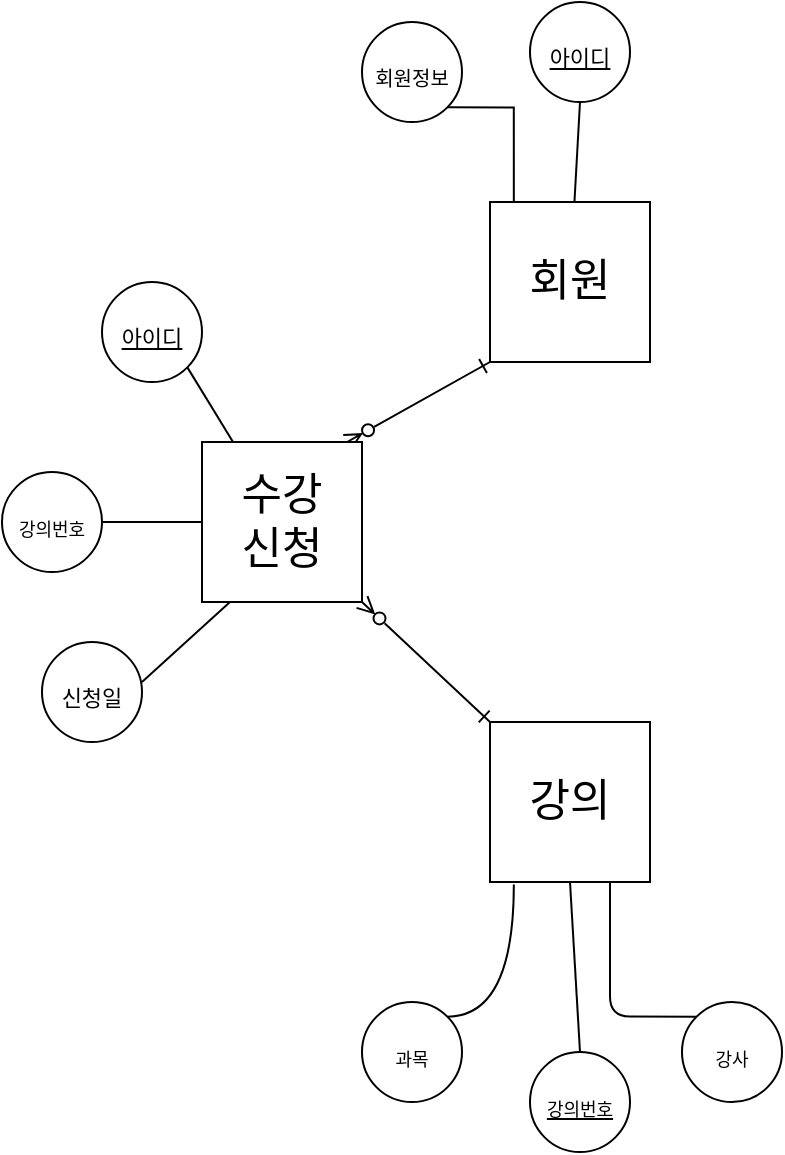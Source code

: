 <mxfile version="15.8.7" type="device"><diagram id="a4sgtN_Q-bNLIIQNvQch" name="Page-1"><mxGraphModel dx="1363" dy="752" grid="1" gridSize="10" guides="1" tooltips="1" connect="1" arrows="1" fold="1" page="1" pageScale="1" pageWidth="827" pageHeight="1169" math="0" shadow="0"><root><mxCell id="0"/><mxCell id="1" parent="0"/><mxCell id="tmaYaolbWI1fdeOBZtzH-23" style="edgeStyle=none;orthogonalLoop=1;jettySize=auto;html=1;exitX=0;exitY=1;exitDx=0;exitDy=0;entryX=0.907;entryY=0;entryDx=0;entryDy=0;entryPerimeter=0;fontSize=9;startArrow=ERone;startFill=0;endArrow=ERzeroToMany;endFill=0;" edge="1" parent="1" source="tmaYaolbWI1fdeOBZtzH-1" target="tmaYaolbWI1fdeOBZtzH-18"><mxGeometry relative="1" as="geometry"/></mxCell><mxCell id="tmaYaolbWI1fdeOBZtzH-1" value="&lt;font style=&quot;font-size: 22px&quot;&gt;회원&lt;/font&gt;" style="whiteSpace=wrap;html=1;aspect=fixed;" vertex="1" parent="1"><mxGeometry x="374" y="160" width="80" height="80" as="geometry"/></mxCell><mxCell id="tmaYaolbWI1fdeOBZtzH-6" style="rounded=0;orthogonalLoop=1;jettySize=auto;html=1;exitX=0.5;exitY=1;exitDx=0;exitDy=0;fontSize=9;endArrow=none;endFill=0;" edge="1" parent="1" source="tmaYaolbWI1fdeOBZtzH-2" target="tmaYaolbWI1fdeOBZtzH-1"><mxGeometry relative="1" as="geometry"/></mxCell><mxCell id="tmaYaolbWI1fdeOBZtzH-2" value="&lt;font style=&quot;font-size: 11px&quot;&gt;&lt;u&gt;아이디&lt;/u&gt;&lt;/font&gt;" style="ellipse;whiteSpace=wrap;html=1;aspect=fixed;fontSize=22;" vertex="1" parent="1"><mxGeometry x="394" y="60" width="50" height="50" as="geometry"/></mxCell><mxCell id="tmaYaolbWI1fdeOBZtzH-5" style="edgeStyle=orthogonalEdgeStyle;rounded=0;orthogonalLoop=1;jettySize=auto;html=1;exitX=1;exitY=1;exitDx=0;exitDy=0;entryX=0.149;entryY=0.007;entryDx=0;entryDy=0;entryPerimeter=0;fontSize=9;endArrow=none;endFill=0;" edge="1" parent="1" source="tmaYaolbWI1fdeOBZtzH-3" target="tmaYaolbWI1fdeOBZtzH-1"><mxGeometry relative="1" as="geometry"/></mxCell><mxCell id="tmaYaolbWI1fdeOBZtzH-3" value="&lt;span style=&quot;font-size: 10px&quot;&gt;회원정보&lt;/span&gt;" style="ellipse;whiteSpace=wrap;html=1;aspect=fixed;fontSize=22;" vertex="1" parent="1"><mxGeometry x="310" y="70" width="50" height="50" as="geometry"/></mxCell><mxCell id="tmaYaolbWI1fdeOBZtzH-4" value="&lt;font style=&quot;font-size: 11px&quot;&gt;신청일&lt;/font&gt;" style="ellipse;whiteSpace=wrap;html=1;aspect=fixed;fontSize=22;" vertex="1" parent="1"><mxGeometry x="150" y="380" width="50" height="50" as="geometry"/></mxCell><mxCell id="tmaYaolbWI1fdeOBZtzH-9" value="" style="endArrow=none;html=1;rounded=0;fontSize=9;" edge="1" parent="1"><mxGeometry width="50" height="50" relative="1" as="geometry"><mxPoint x="200" y="400" as="sourcePoint"/><mxPoint x="244" y="360" as="targetPoint"/></mxGeometry></mxCell><mxCell id="tmaYaolbWI1fdeOBZtzH-24" style="edgeStyle=none;orthogonalLoop=1;jettySize=auto;html=1;exitX=0;exitY=0;exitDx=0;exitDy=0;entryX=1;entryY=1;entryDx=0;entryDy=0;fontSize=9;startArrow=ERone;startFill=0;endArrow=ERzeroToMany;endFill=0;" edge="1" parent="1" source="tmaYaolbWI1fdeOBZtzH-10" target="tmaYaolbWI1fdeOBZtzH-18"><mxGeometry relative="1" as="geometry"/></mxCell><mxCell id="tmaYaolbWI1fdeOBZtzH-10" value="&lt;font style=&quot;font-size: 22px&quot;&gt;강의&lt;/font&gt;" style="whiteSpace=wrap;html=1;aspect=fixed;" vertex="1" parent="1"><mxGeometry x="374" y="420" width="80" height="80" as="geometry"/></mxCell><mxCell id="tmaYaolbWI1fdeOBZtzH-14" style="rounded=0;orthogonalLoop=1;jettySize=auto;html=1;exitX=0.5;exitY=0;exitDx=0;exitDy=0;entryX=0.5;entryY=1;entryDx=0;entryDy=0;fontSize=9;endArrow=none;endFill=0;" edge="1" parent="1" source="tmaYaolbWI1fdeOBZtzH-11" target="tmaYaolbWI1fdeOBZtzH-10"><mxGeometry relative="1" as="geometry"/></mxCell><mxCell id="tmaYaolbWI1fdeOBZtzH-11" value="&lt;font style=&quot;font-size: 9px&quot;&gt;&lt;u&gt;강의번호&lt;/u&gt;&lt;/font&gt;" style="ellipse;whiteSpace=wrap;html=1;aspect=fixed;fontSize=22;" vertex="1" parent="1"><mxGeometry x="394" y="585" width="50" height="50" as="geometry"/></mxCell><mxCell id="tmaYaolbWI1fdeOBZtzH-15" style="edgeStyle=orthogonalEdgeStyle;rounded=1;orthogonalLoop=1;jettySize=auto;html=1;exitX=0;exitY=0;exitDx=0;exitDy=0;entryX=0.75;entryY=1;entryDx=0;entryDy=0;fontSize=9;endArrow=none;endFill=0;" edge="1" parent="1" source="tmaYaolbWI1fdeOBZtzH-12" target="tmaYaolbWI1fdeOBZtzH-10"><mxGeometry relative="1" as="geometry"/></mxCell><mxCell id="tmaYaolbWI1fdeOBZtzH-12" value="&lt;font style=&quot;font-size: 9px&quot;&gt;강사&lt;/font&gt;" style="ellipse;whiteSpace=wrap;html=1;aspect=fixed;fontSize=22;" vertex="1" parent="1"><mxGeometry x="470" y="560" width="50" height="50" as="geometry"/></mxCell><mxCell id="tmaYaolbWI1fdeOBZtzH-16" style="edgeStyle=orthogonalEdgeStyle;orthogonalLoop=1;jettySize=auto;html=1;exitX=1;exitY=0;exitDx=0;exitDy=0;entryX=0.149;entryY=1.016;entryDx=0;entryDy=0;entryPerimeter=0;fontSize=9;endArrow=none;endFill=0;curved=1;" edge="1" parent="1" source="tmaYaolbWI1fdeOBZtzH-13" target="tmaYaolbWI1fdeOBZtzH-10"><mxGeometry relative="1" as="geometry"/></mxCell><mxCell id="tmaYaolbWI1fdeOBZtzH-13" value="&lt;font style=&quot;font-size: 9px&quot;&gt;과목&lt;/font&gt;" style="ellipse;whiteSpace=wrap;html=1;aspect=fixed;fontSize=22;" vertex="1" parent="1"><mxGeometry x="310" y="560" width="50" height="50" as="geometry"/></mxCell><mxCell id="tmaYaolbWI1fdeOBZtzH-18" value="&lt;span style=&quot;font-size: 22px&quot;&gt;수강&lt;br&gt;신청&lt;br&gt;&lt;/span&gt;" style="whiteSpace=wrap;html=1;aspect=fixed;" vertex="1" parent="1"><mxGeometry x="230" y="280" width="80" height="80" as="geometry"/></mxCell><mxCell id="tmaYaolbWI1fdeOBZtzH-21" style="edgeStyle=none;orthogonalLoop=1;jettySize=auto;html=1;exitX=1;exitY=0.5;exitDx=0;exitDy=0;fontSize=9;startArrow=none;startFill=0;endArrow=none;endFill=0;" edge="1" parent="1" source="tmaYaolbWI1fdeOBZtzH-19" target="tmaYaolbWI1fdeOBZtzH-18"><mxGeometry relative="1" as="geometry"/></mxCell><mxCell id="tmaYaolbWI1fdeOBZtzH-19" value="&lt;font style=&quot;font-size: 9px&quot;&gt;강의번호&lt;/font&gt;" style="ellipse;whiteSpace=wrap;html=1;aspect=fixed;fontSize=22;" vertex="1" parent="1"><mxGeometry x="130" y="295" width="50" height="50" as="geometry"/></mxCell><mxCell id="tmaYaolbWI1fdeOBZtzH-22" style="edgeStyle=none;orthogonalLoop=1;jettySize=auto;html=1;exitX=1;exitY=1;exitDx=0;exitDy=0;fontSize=9;startArrow=none;startFill=0;endArrow=none;endFill=0;" edge="1" parent="1" source="tmaYaolbWI1fdeOBZtzH-20" target="tmaYaolbWI1fdeOBZtzH-18"><mxGeometry relative="1" as="geometry"/></mxCell><mxCell id="tmaYaolbWI1fdeOBZtzH-20" value="&lt;font style=&quot;font-size: 11px&quot;&gt;&lt;u&gt;아이디&lt;/u&gt;&lt;/font&gt;" style="ellipse;whiteSpace=wrap;html=1;aspect=fixed;fontSize=22;" vertex="1" parent="1"><mxGeometry x="180" y="200" width="50" height="50" as="geometry"/></mxCell></root></mxGraphModel></diagram></mxfile>